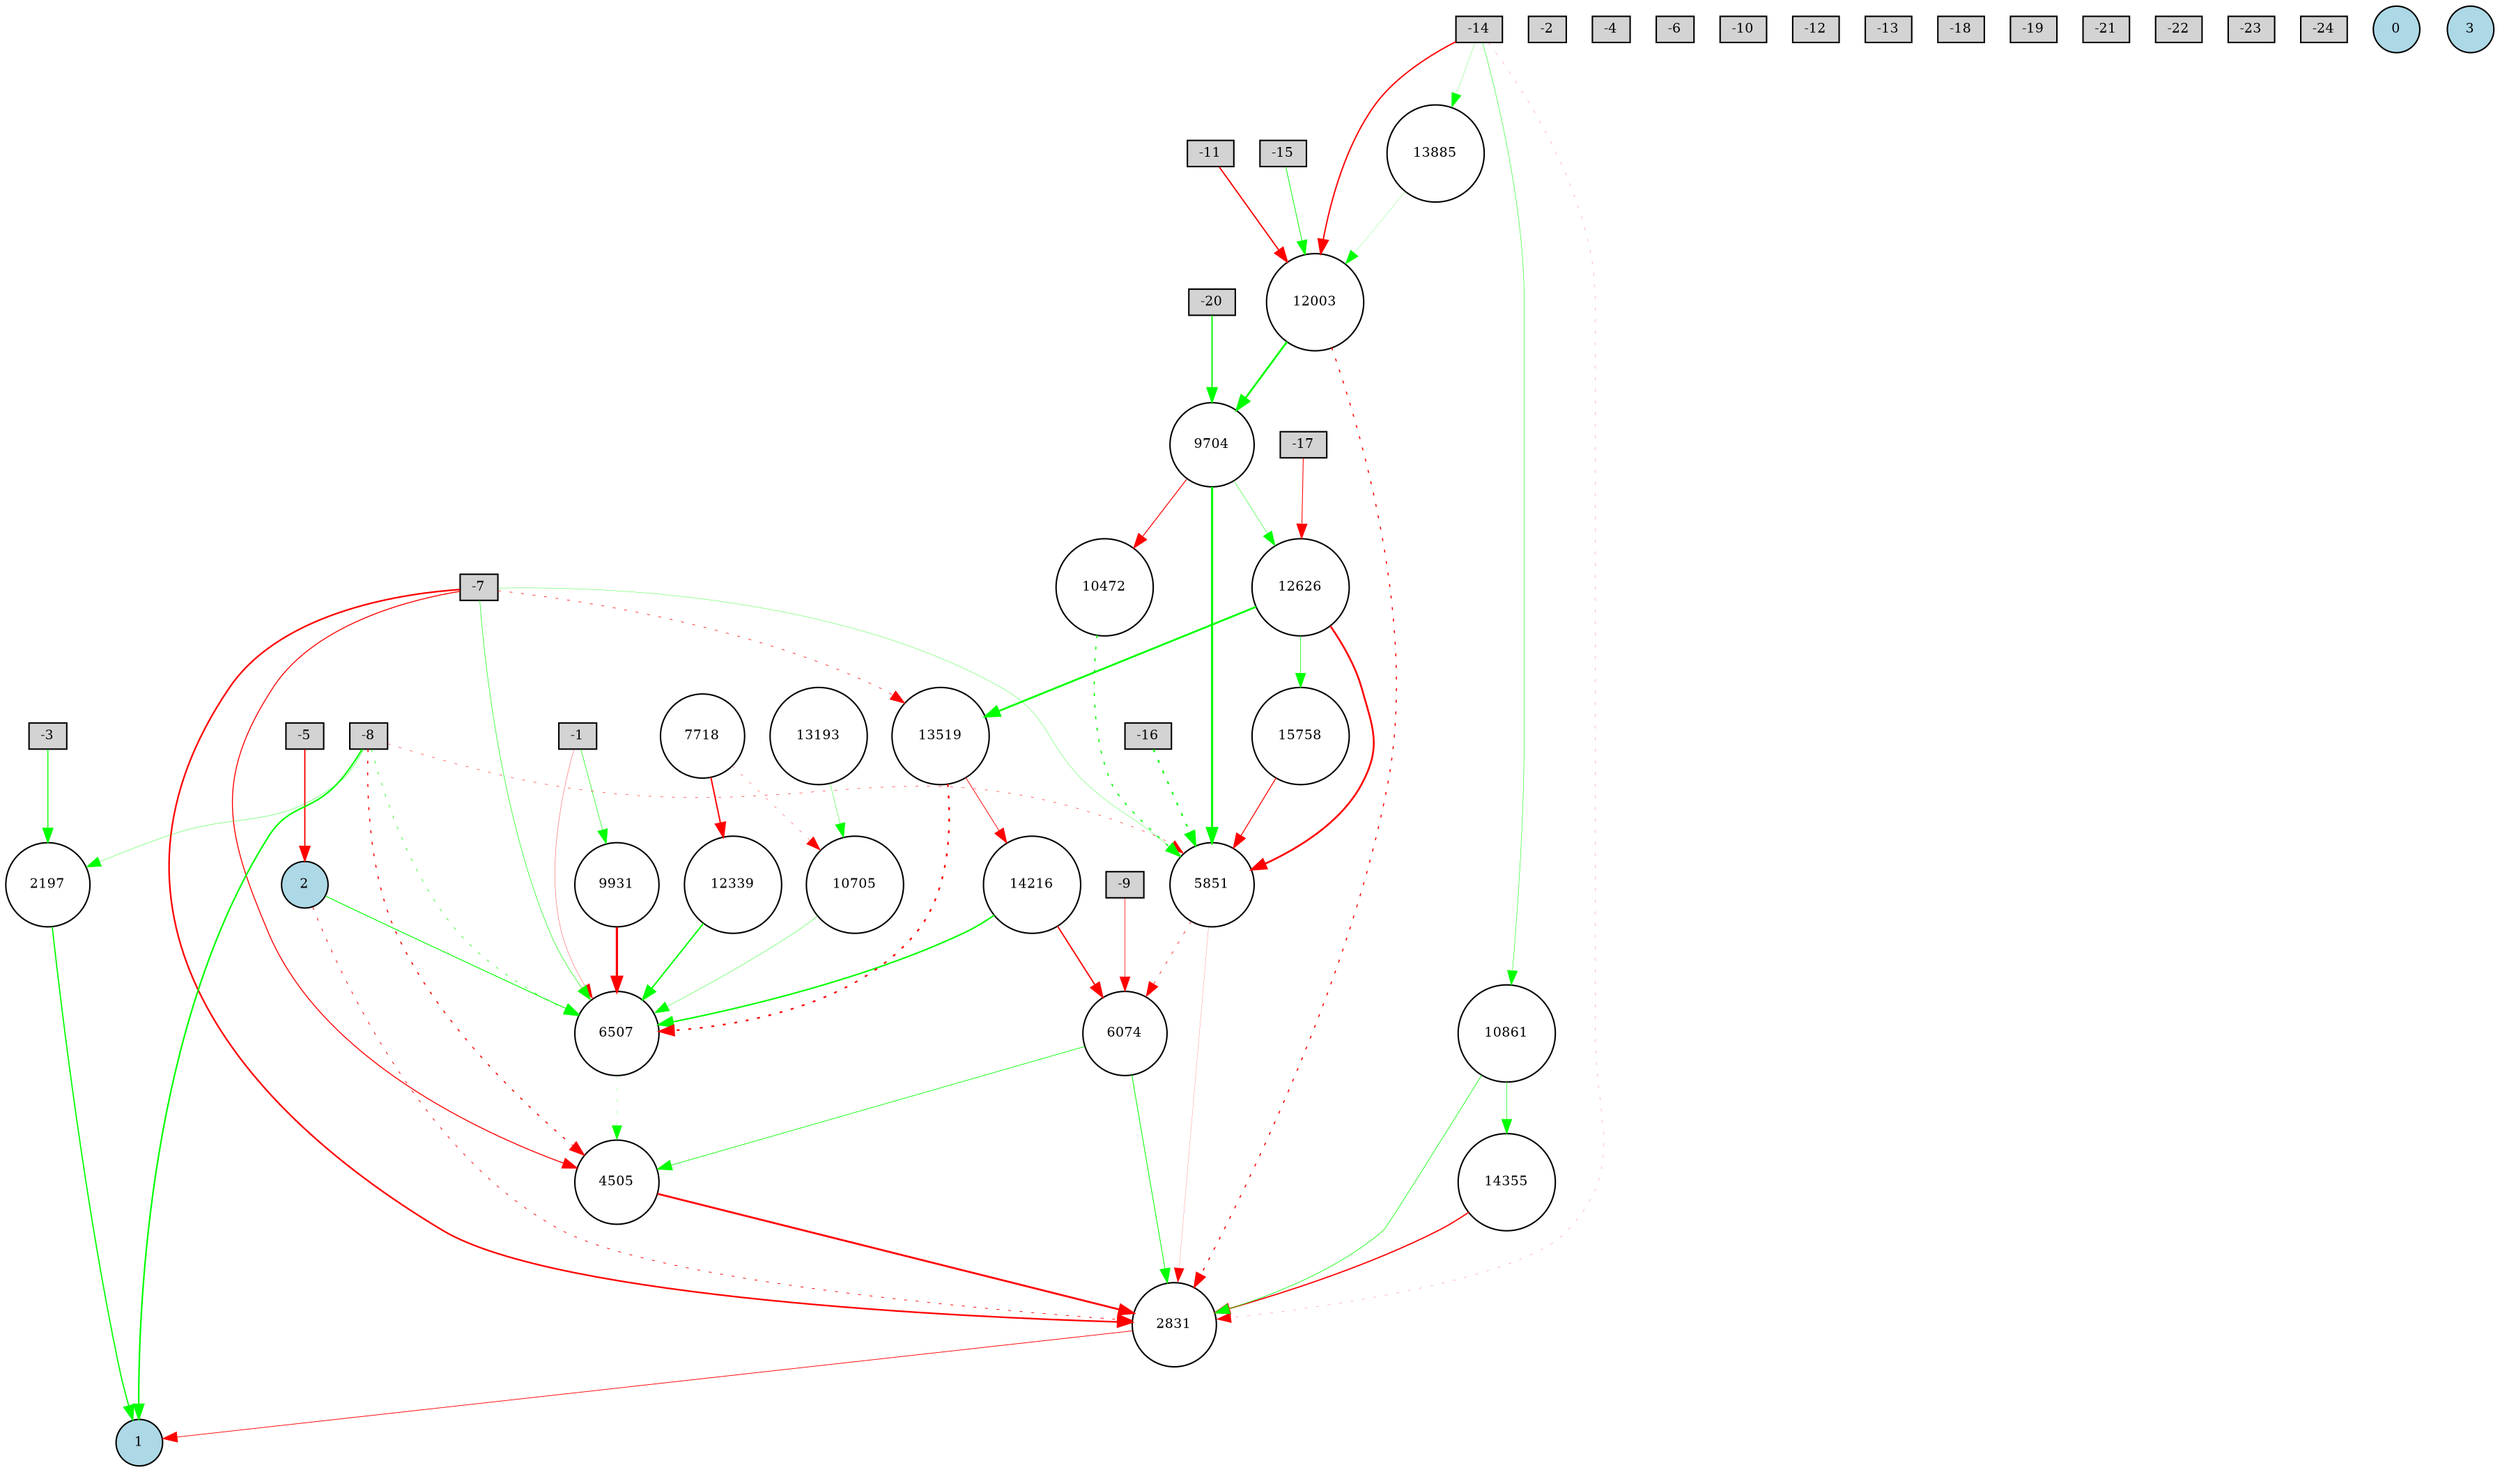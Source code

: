 digraph {
	node [fontsize=9 height=0.2 shape=circle width=0.2]
	-1 [fillcolor=lightgray shape=box style=filled]
	-2 [fillcolor=lightgray shape=box style=filled]
	-3 [fillcolor=lightgray shape=box style=filled]
	-4 [fillcolor=lightgray shape=box style=filled]
	-5 [fillcolor=lightgray shape=box style=filled]
	-6 [fillcolor=lightgray shape=box style=filled]
	-7 [fillcolor=lightgray shape=box style=filled]
	-8 [fillcolor=lightgray shape=box style=filled]
	-9 [fillcolor=lightgray shape=box style=filled]
	-10 [fillcolor=lightgray shape=box style=filled]
	-11 [fillcolor=lightgray shape=box style=filled]
	-12 [fillcolor=lightgray shape=box style=filled]
	-13 [fillcolor=lightgray shape=box style=filled]
	-14 [fillcolor=lightgray shape=box style=filled]
	-15 [fillcolor=lightgray shape=box style=filled]
	-16 [fillcolor=lightgray shape=box style=filled]
	-17 [fillcolor=lightgray shape=box style=filled]
	-18 [fillcolor=lightgray shape=box style=filled]
	-19 [fillcolor=lightgray shape=box style=filled]
	-20 [fillcolor=lightgray shape=box style=filled]
	-21 [fillcolor=lightgray shape=box style=filled]
	-22 [fillcolor=lightgray shape=box style=filled]
	-23 [fillcolor=lightgray shape=box style=filled]
	-24 [fillcolor=lightgray shape=box style=filled]
	0 [fillcolor=lightblue style=filled]
	1 [fillcolor=lightblue style=filled]
	2 [fillcolor=lightblue style=filled]
	3 [fillcolor=lightblue style=filled]
	14216 [fillcolor=white style=filled]
	13193 [fillcolor=white style=filled]
	15758 [fillcolor=white style=filled]
	2831 [fillcolor=white style=filled]
	14355 [fillcolor=white style=filled]
	2197 [fillcolor=white style=filled]
	4505 [fillcolor=white style=filled]
	7718 [fillcolor=white style=filled]
	12339 [fillcolor=white style=filled]
	6074 [fillcolor=white style=filled]
	13885 [fillcolor=white style=filled]
	9931 [fillcolor=white style=filled]
	13519 [fillcolor=white style=filled]
	10705 [fillcolor=white style=filled]
	12626 [fillcolor=white style=filled]
	5851 [fillcolor=white style=filled]
	12003 [fillcolor=white style=filled]
	9704 [fillcolor=white style=filled]
	10472 [fillcolor=white style=filled]
	6507 [fillcolor=white style=filled]
	10861 [fillcolor=white style=filled]
	-14 -> 10861 [color=green penwidth=0.27029137059665687 style=solid]
	-7 -> 6507 [color=green penwidth=0.3328048028166215 style=solid]
	-9 -> 6074 [color=red penwidth=0.36138414167044697 style=solid]
	12626 -> 13519 [color=green penwidth=1.276970328802105 style=solid]
	10705 -> 6507 [color=green penwidth=0.22221463149619652 style=solid]
	2 -> 6507 [color=green penwidth=0.5671796412144009 style=solid]
	2831 -> 1 [color=red penwidth=0.4482425431034187 style=solid]
	-1 -> 9931 [color=green penwidth=0.341631215306198 style=solid]
	13519 -> 6507 [color=red penwidth=1.1204075093337087 style=dotted]
	-16 -> 5851 [color=green penwidth=1.0134222374145339 style=dotted]
	9704 -> 12626 [color=green penwidth=0.2692883890077961 style=solid]
	-7 -> 2831 [color=red penwidth=1.1060931507507625 style=solid]
	-8 -> 1 [color=green penwidth=1.0586576895734467 style=solid]
	10472 -> 5851 [color=green penwidth=0.806761960503813 style=dotted]
	9704 -> 5851 [color=green penwidth=1.4488502926369973 style=solid]
	7718 -> 12339 [color=red penwidth=0.9461259203052117 style=solid]
	-1 -> 6507 [color=red penwidth=0.18053136261275626 style=solid]
	5851 -> 6074 [color=red penwidth=0.38390194112186515 style=dotted]
	-14 -> 12003 [color=red penwidth=0.922133947735557 style=solid]
	9931 -> 6507 [color=red penwidth=1.5433168234186168 style=solid]
	2197 -> 1 [color=green penwidth=0.8358343244214036 style=solid]
	14216 -> 6507 [color=green penwidth=1.0112154023671316 style=solid]
	12626 -> 15758 [color=green penwidth=0.3817590687044512 style=solid]
	12626 -> 5851 [color=red penwidth=1.248817397243485 style=solid]
	-3 -> 2197 [color=green penwidth=0.6458468159374858 style=solid]
	12339 -> 6507 [color=green penwidth=0.9519970710457206 style=solid]
	12003 -> 9704 [color=green penwidth=1.3169282927614532 style=solid]
	-7 -> 5851 [color=green penwidth=0.18393660331755285 style=solid]
	4505 -> 2831 [color=red penwidth=1.3045489734329172 style=solid]
	6074 -> 4505 [color=green penwidth=0.4173286296676638 style=solid]
	6074 -> 2831 [color=green penwidth=0.49311969249956544 style=solid]
	-5 -> 2 [color=red penwidth=0.8758069885228934 style=solid]
	-7 -> 4505 [color=red penwidth=0.6689790198424843 style=solid]
	5851 -> 2831 [color=red penwidth=0.10146407007782764 style=solid]
	-8 -> 5851 [color=red penwidth=0.27020926216750296 style=dotted]
	13885 -> 12003 [color=green penwidth=0.11106737486936338 style=solid]
	-8 -> 4505 [color=red penwidth=0.7254385680788565 style=dotted]
	-15 -> 12003 [color=green penwidth=0.4656308792666449 style=solid]
	13519 -> 14216 [color=red penwidth=0.45668211510624346 style=solid]
	-17 -> 12626 [color=red penwidth=0.5085245573238195 style=solid]
	-7 -> 13519 [color=red penwidth=0.3689279512898156 style=dotted]
	6507 -> 4505 [color=green penwidth=0.1357211734872425 style=dotted]
	-8 -> 2197 [color=green penwidth=0.21476055362384688 style=solid]
	10861 -> 2831 [color=green penwidth=0.4000334846962086 style=solid]
	12003 -> 2831 [color=red penwidth=0.7343153076459238 style=dotted]
	-8 -> 6507 [color=green penwidth=0.37745144572008094 style=dotted]
	14355 -> 2831 [color=red penwidth=0.8505158898739369 style=solid]
	-14 -> 2831 [color=red penwidth=0.1256493588460472 style=dotted]
	10861 -> 14355 [color=green penwidth=0.32235130450045824 style=solid]
	-11 -> 12003 [color=red penwidth=0.8990454007897468 style=solid]
	15758 -> 5851 [color=red penwidth=0.625156651327502 style=solid]
	-14 -> 13885 [color=green penwidth=0.13946728694884525 style=solid]
	9704 -> 10472 [color=red penwidth=0.5998593045727685 style=solid]
	13193 -> 10705 [color=green penwidth=0.22311396652263651 style=solid]
	2 -> 2831 [color=red penwidth=0.46443608903873046 style=dotted]
	7718 -> 10705 [color=red penwidth=0.2014264758028571 style=dotted]
	14216 -> 6074 [color=red penwidth=0.8990359036290029 style=solid]
	-20 -> 9704 [color=green penwidth=0.9214031920813927 style=solid]
}
